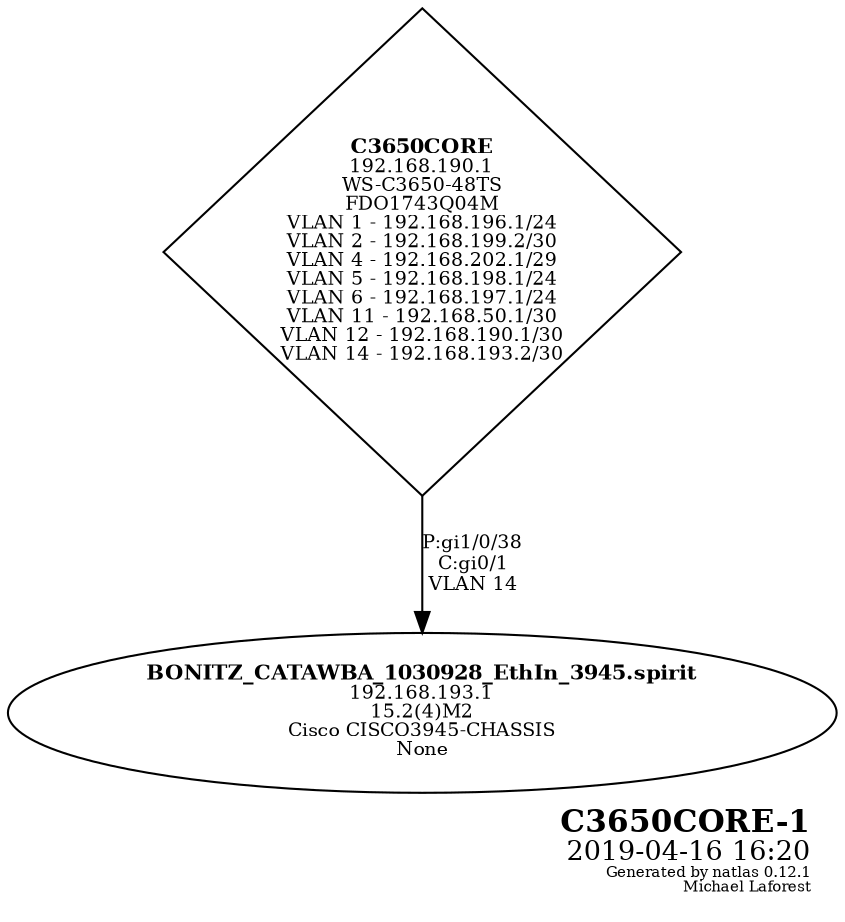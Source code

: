 graph G {
	graph [bb="0,0,333.75,434.37",
		fontsize=10,
		label=<<table border="0"><tr><td balign="right"><font point-size="15"><b>C3650CORE-1</b></font><br /><font point-size="13">2019-04-16 16:20</font><br /><font point-size="7">Generated by natlas 0.12.1<br />Michael Laforest</font><br /></td></tr></table>>,
		labeljust=r,
		labelloc=b,
		lheight=0.69,
		lp="273.25,29",
		lwidth=1.46
	];
	node [fontsize=9,
		label="\N"
	];
	edge [fontsize=9,
		labeljust=l
	];
	C3650CORE	 [height=3.25,
		label=<<font point-size="10"><b>C3650CORE</b></font><br />192.168.190.1<br />WS-C3650-48TS<br />FDO1743Q04M<br />VLAN 1 - 192.168.196.1/24<br />VLAN 2 - 192.168.199.2/30<br />VLAN 4 - 192.168.202.1/29<br />VLAN 5 - 192.168.198.1/24<br />VLAN 6 - 192.168.197.1/24<br />VLAN 11 - 192.168.50.1/30<br />VLAN 12 - 192.168.190.1/30<br />VLAN 14 - 192.168.193.2/30<br />>,
		peripheries=1,
		pos="166.88,317.37",
		shape=diamond,
		style=solid,
		width=3.4444];
	"BONITZ_CATAWBA_1030928_EthIn_3945.spirit"	 [height=1.0607,
		label=<<font point-size="10"><b>BONITZ_CATAWBA_1030928_EthIn_3945.spirit</b></font><br />192.168.193.1<br />15.2(4)M2<br />Cisco CISCO3945-CHASSIS<br />None<br />>,
		peripheries=1,
		pos="166.88,96.184",
		shape=ellipse,
		style=solid,
		width=4.6355];
	C3650CORE -- "BONITZ_CATAWBA_1030928_EthIn_3945.spirit"	 [color=black,
		dir=forward,
		label="P:gi1/0/38\nC:gi0/1\nVLAN 14",
		lp="185.38,167.37",
		pos="e,166.88,134.45 166.88,200.3 166.88,180.75 166.88,161.47 166.88,144.91",
		style=solid];
}
